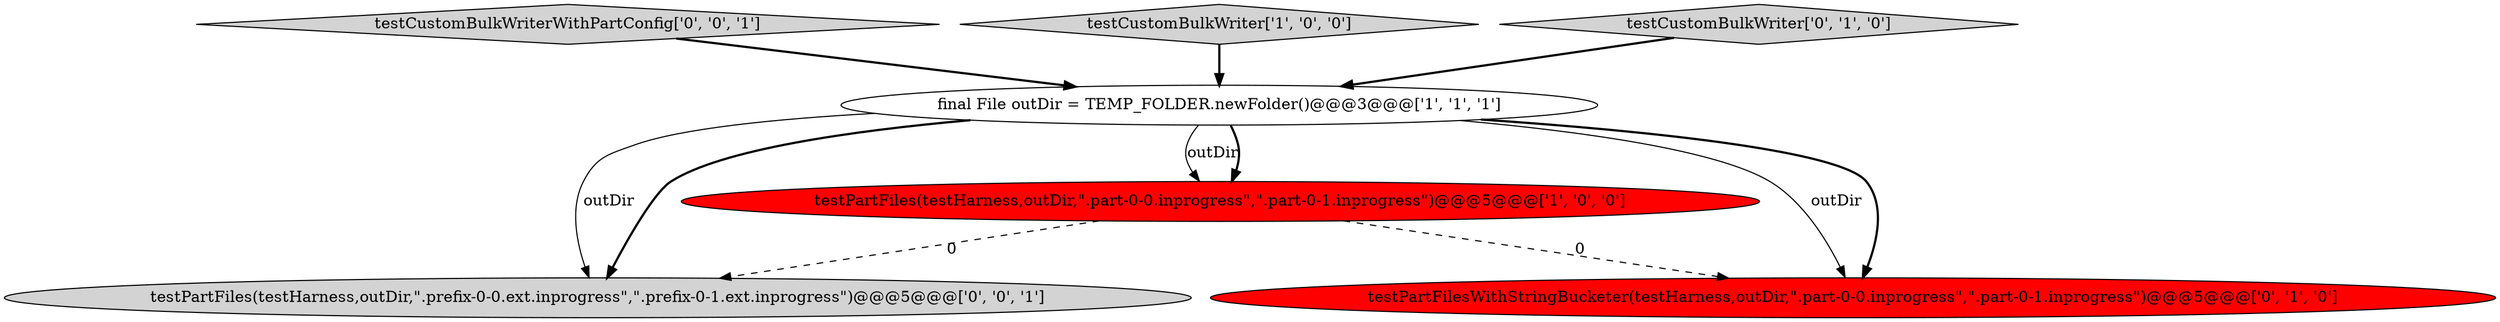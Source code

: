 digraph {
2 [style = filled, label = "final File outDir = TEMP_FOLDER.newFolder()@@@3@@@['1', '1', '1']", fillcolor = white, shape = ellipse image = "AAA0AAABBB1BBB"];
6 [style = filled, label = "testPartFiles(testHarness,outDir,\".prefix-0-0.ext.inprogress\",\".prefix-0-1.ext.inprogress\")@@@5@@@['0', '0', '1']", fillcolor = lightgray, shape = ellipse image = "AAA0AAABBB3BBB"];
5 [style = filled, label = "testCustomBulkWriterWithPartConfig['0', '0', '1']", fillcolor = lightgray, shape = diamond image = "AAA0AAABBB3BBB"];
1 [style = filled, label = "testCustomBulkWriter['1', '0', '0']", fillcolor = lightgray, shape = diamond image = "AAA0AAABBB1BBB"];
4 [style = filled, label = "testCustomBulkWriter['0', '1', '0']", fillcolor = lightgray, shape = diamond image = "AAA0AAABBB2BBB"];
0 [style = filled, label = "testPartFiles(testHarness,outDir,\".part-0-0.inprogress\",\".part-0-1.inprogress\")@@@5@@@['1', '0', '0']", fillcolor = red, shape = ellipse image = "AAA1AAABBB1BBB"];
3 [style = filled, label = "testPartFilesWithStringBucketer(testHarness,outDir,\".part-0-0.inprogress\",\".part-0-1.inprogress\")@@@5@@@['0', '1', '0']", fillcolor = red, shape = ellipse image = "AAA1AAABBB2BBB"];
2->0 [style = solid, label="outDir"];
5->2 [style = bold, label=""];
1->2 [style = bold, label=""];
2->0 [style = bold, label=""];
2->3 [style = solid, label="outDir"];
4->2 [style = bold, label=""];
0->3 [style = dashed, label="0"];
2->6 [style = solid, label="outDir"];
2->6 [style = bold, label=""];
2->3 [style = bold, label=""];
0->6 [style = dashed, label="0"];
}
